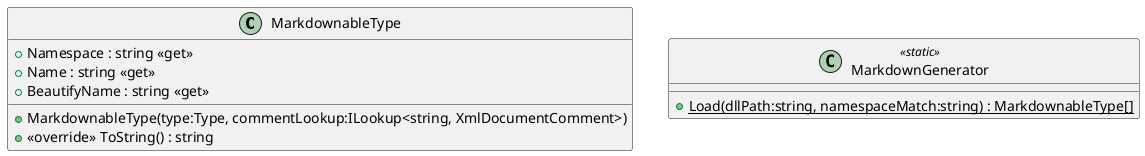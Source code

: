 @startuml
class MarkdownableType {
    + Namespace : string <<get>>
    + Name : string <<get>>
    + BeautifyName : string <<get>>
    + MarkdownableType(type:Type, commentLookup:ILookup<string, XmlDocumentComment>)
    + <<override>> ToString() : string
}
class MarkdownGenerator <<static>> {
    + {static} Load(dllPath:string, namespaceMatch:string) : MarkdownableType[]
}
@enduml
